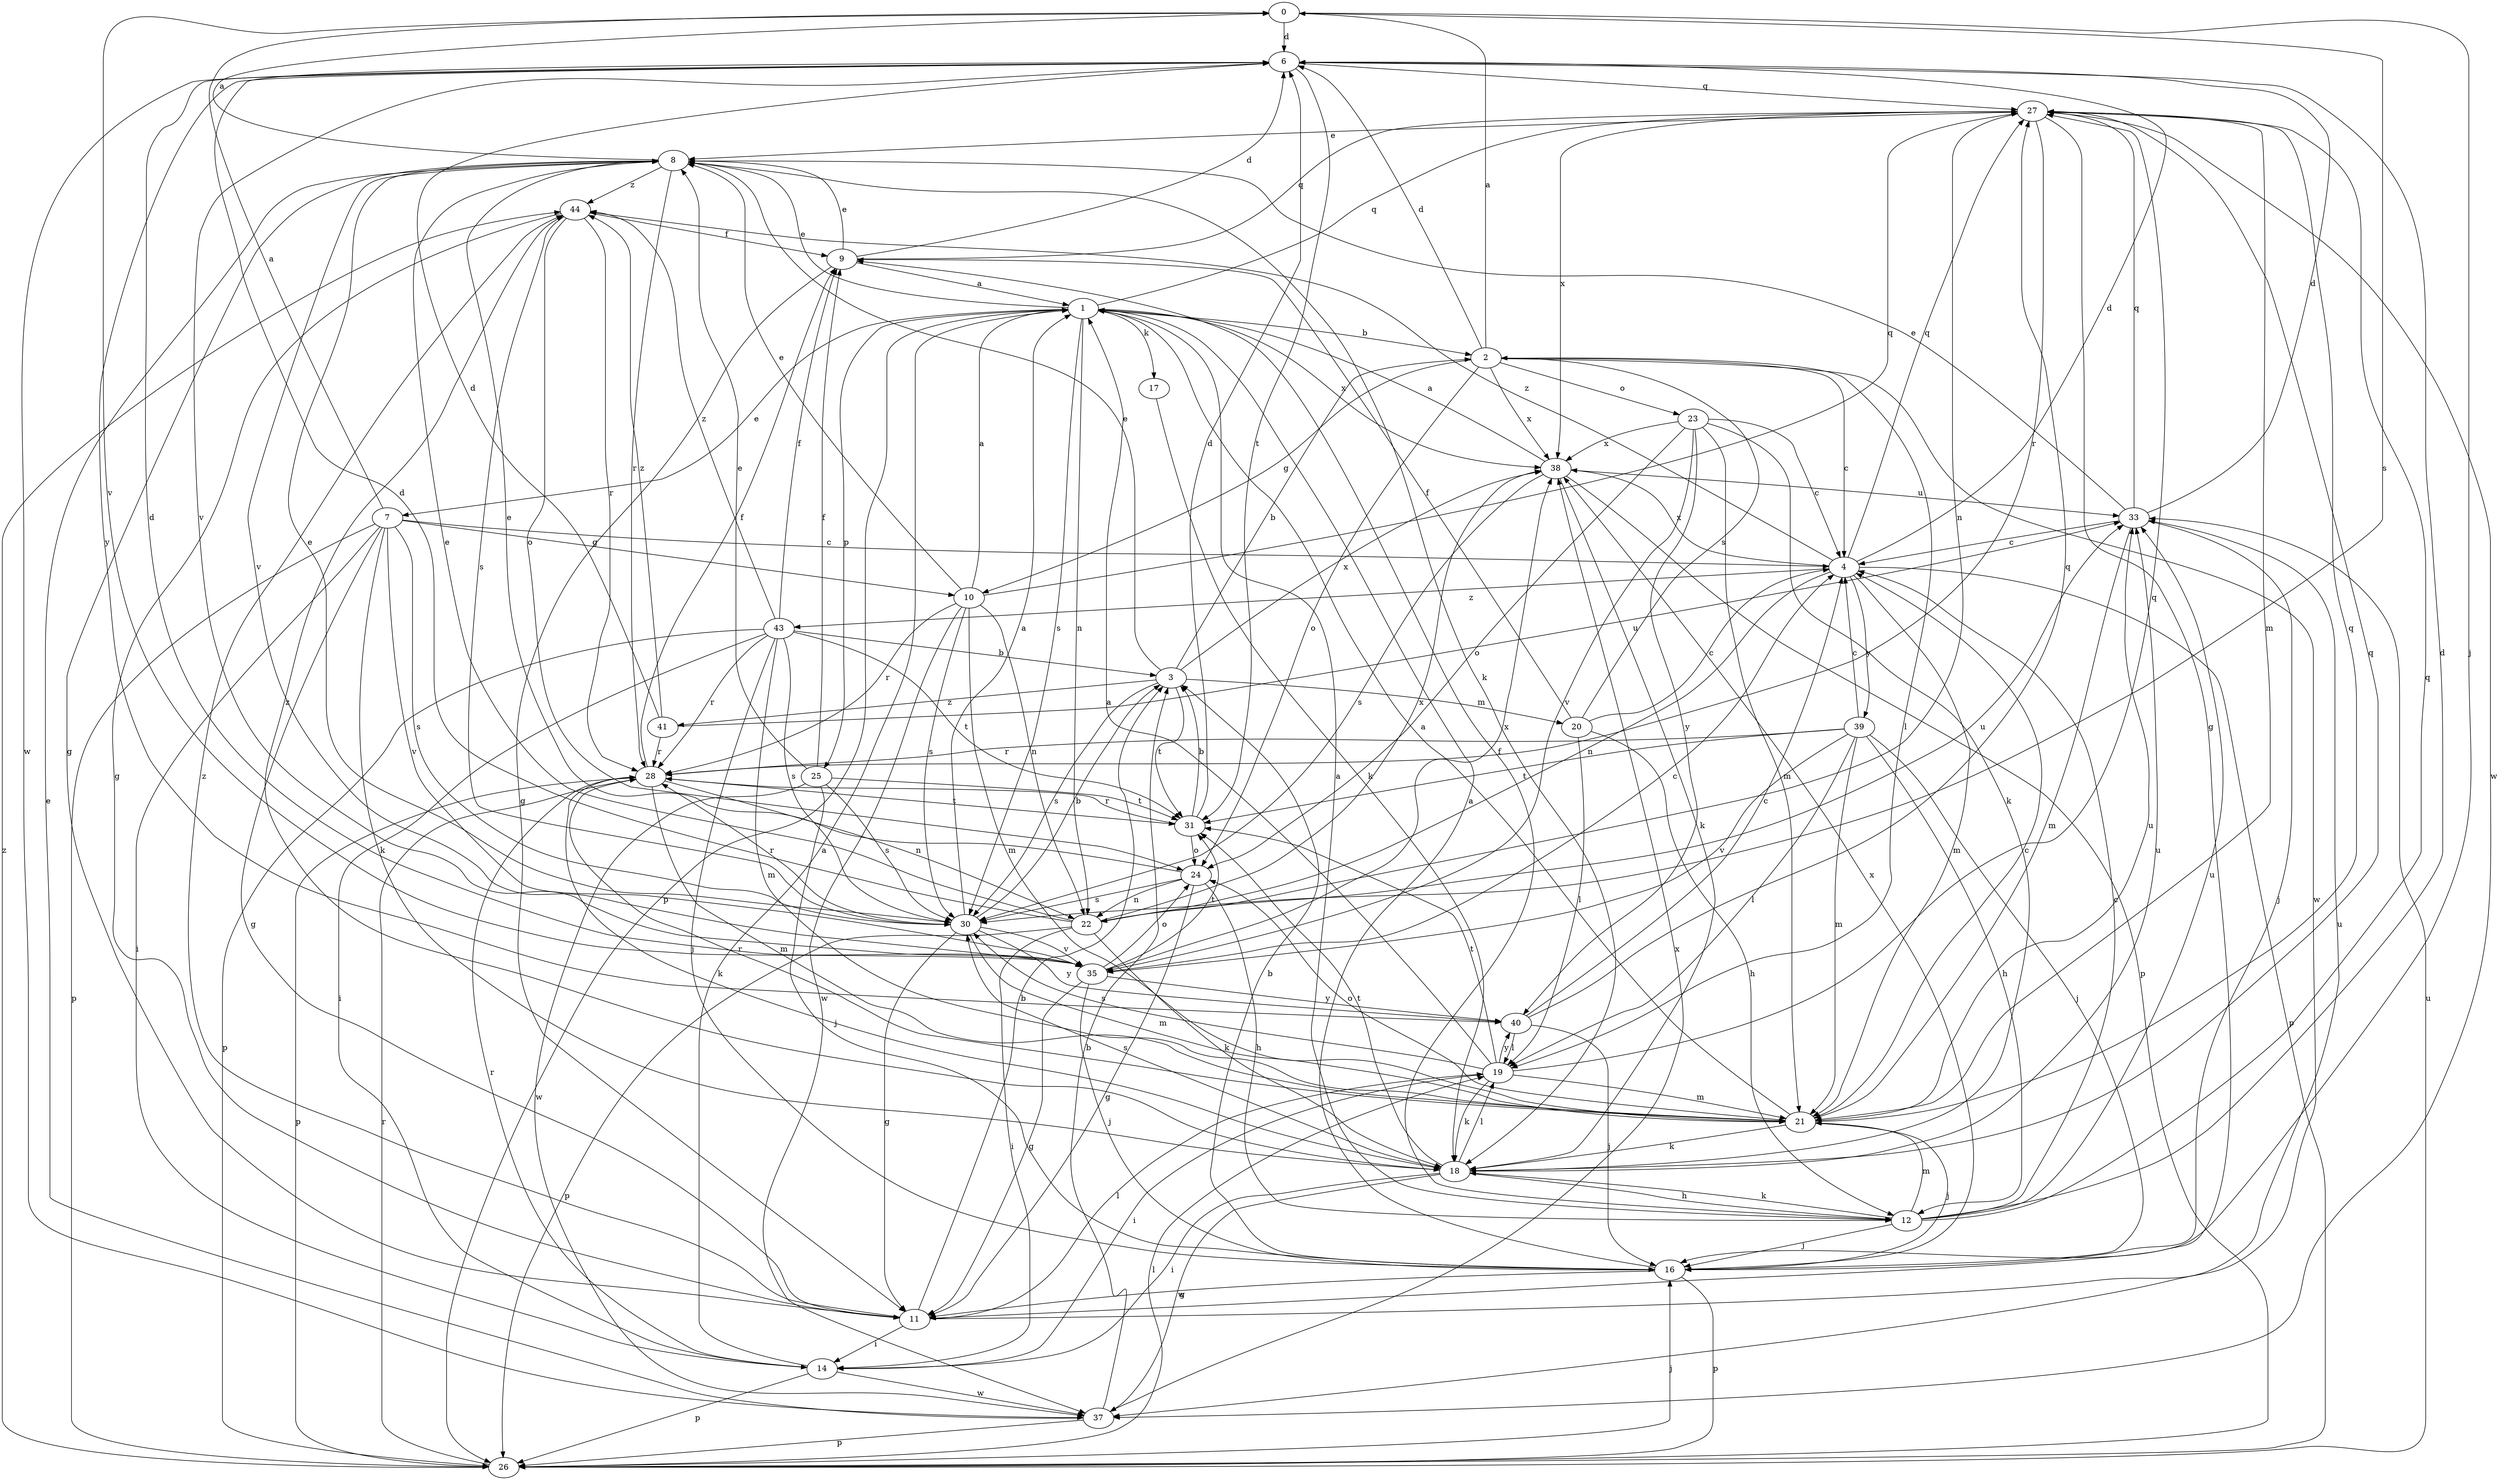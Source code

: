 strict digraph  {
0;
1;
2;
3;
4;
6;
7;
8;
9;
10;
11;
12;
14;
16;
17;
18;
19;
20;
21;
22;
23;
24;
25;
26;
27;
28;
30;
31;
33;
35;
37;
38;
39;
40;
41;
43;
44;
0 -> 6  [label=d];
0 -> 16  [label=j];
0 -> 30  [label=s];
0 -> 35  [label=v];
1 -> 2  [label=b];
1 -> 7  [label=e];
1 -> 8  [label=e];
1 -> 17  [label=k];
1 -> 22  [label=n];
1 -> 25  [label=p];
1 -> 26  [label=p];
1 -> 27  [label=q];
1 -> 30  [label=s];
1 -> 38  [label=x];
2 -> 0  [label=a];
2 -> 4  [label=c];
2 -> 6  [label=d];
2 -> 10  [label=g];
2 -> 19  [label=l];
2 -> 23  [label=o];
2 -> 24  [label=o];
2 -> 37  [label=w];
2 -> 38  [label=x];
3 -> 2  [label=b];
3 -> 8  [label=e];
3 -> 20  [label=m];
3 -> 30  [label=s];
3 -> 31  [label=t];
3 -> 38  [label=x];
3 -> 41  [label=z];
4 -> 6  [label=d];
4 -> 21  [label=m];
4 -> 22  [label=n];
4 -> 26  [label=p];
4 -> 27  [label=q];
4 -> 38  [label=x];
4 -> 39  [label=y];
4 -> 43  [label=z];
4 -> 44  [label=z];
6 -> 27  [label=q];
6 -> 31  [label=t];
6 -> 35  [label=v];
6 -> 37  [label=w];
6 -> 40  [label=y];
7 -> 0  [label=a];
7 -> 4  [label=c];
7 -> 10  [label=g];
7 -> 11  [label=g];
7 -> 14  [label=i];
7 -> 18  [label=k];
7 -> 26  [label=p];
7 -> 30  [label=s];
7 -> 35  [label=v];
8 -> 0  [label=a];
8 -> 11  [label=g];
8 -> 18  [label=k];
8 -> 28  [label=r];
8 -> 35  [label=v];
8 -> 44  [label=z];
9 -> 1  [label=a];
9 -> 6  [label=d];
9 -> 8  [label=e];
9 -> 11  [label=g];
9 -> 27  [label=q];
10 -> 1  [label=a];
10 -> 8  [label=e];
10 -> 21  [label=m];
10 -> 22  [label=n];
10 -> 27  [label=q];
10 -> 28  [label=r];
10 -> 30  [label=s];
10 -> 37  [label=w];
11 -> 3  [label=b];
11 -> 14  [label=i];
11 -> 19  [label=l];
11 -> 33  [label=u];
11 -> 44  [label=z];
12 -> 1  [label=a];
12 -> 4  [label=c];
12 -> 6  [label=d];
12 -> 9  [label=f];
12 -> 16  [label=j];
12 -> 18  [label=k];
12 -> 21  [label=m];
12 -> 27  [label=q];
12 -> 33  [label=u];
14 -> 1  [label=a];
14 -> 26  [label=p];
14 -> 28  [label=r];
14 -> 37  [label=w];
16 -> 1  [label=a];
16 -> 3  [label=b];
16 -> 11  [label=g];
16 -> 26  [label=p];
16 -> 38  [label=x];
17 -> 18  [label=k];
18 -> 12  [label=h];
18 -> 14  [label=i];
18 -> 19  [label=l];
18 -> 27  [label=q];
18 -> 30  [label=s];
18 -> 31  [label=t];
18 -> 33  [label=u];
18 -> 37  [label=w];
18 -> 44  [label=z];
19 -> 1  [label=a];
19 -> 14  [label=i];
19 -> 18  [label=k];
19 -> 21  [label=m];
19 -> 27  [label=q];
19 -> 30  [label=s];
19 -> 31  [label=t];
19 -> 40  [label=y];
20 -> 4  [label=c];
20 -> 9  [label=f];
20 -> 12  [label=h];
20 -> 19  [label=l];
20 -> 2  [label=s];
21 -> 1  [label=a];
21 -> 4  [label=c];
21 -> 16  [label=j];
21 -> 18  [label=k];
21 -> 24  [label=o];
21 -> 27  [label=q];
21 -> 28  [label=r];
21 -> 33  [label=u];
22 -> 6  [label=d];
22 -> 8  [label=e];
22 -> 14  [label=i];
22 -> 18  [label=k];
22 -> 26  [label=p];
22 -> 33  [label=u];
22 -> 38  [label=x];
23 -> 4  [label=c];
23 -> 18  [label=k];
23 -> 21  [label=m];
23 -> 24  [label=o];
23 -> 35  [label=v];
23 -> 38  [label=x];
23 -> 40  [label=y];
24 -> 8  [label=e];
24 -> 11  [label=g];
24 -> 12  [label=h];
24 -> 22  [label=n];
24 -> 30  [label=s];
25 -> 8  [label=e];
25 -> 9  [label=f];
25 -> 16  [label=j];
25 -> 30  [label=s];
25 -> 31  [label=t];
25 -> 37  [label=w];
26 -> 16  [label=j];
26 -> 19  [label=l];
26 -> 28  [label=r];
26 -> 33  [label=u];
26 -> 44  [label=z];
27 -> 8  [label=e];
27 -> 11  [label=g];
27 -> 21  [label=m];
27 -> 22  [label=n];
27 -> 28  [label=r];
27 -> 37  [label=w];
27 -> 38  [label=x];
28 -> 9  [label=f];
28 -> 18  [label=k];
28 -> 21  [label=m];
28 -> 22  [label=n];
28 -> 26  [label=p];
28 -> 31  [label=t];
30 -> 1  [label=a];
30 -> 3  [label=b];
30 -> 8  [label=e];
30 -> 11  [label=g];
30 -> 21  [label=m];
30 -> 28  [label=r];
30 -> 35  [label=v];
30 -> 40  [label=y];
31 -> 3  [label=b];
31 -> 6  [label=d];
31 -> 24  [label=o];
31 -> 28  [label=r];
33 -> 4  [label=c];
33 -> 6  [label=d];
33 -> 8  [label=e];
33 -> 16  [label=j];
33 -> 21  [label=m];
33 -> 27  [label=q];
35 -> 4  [label=c];
35 -> 6  [label=d];
35 -> 11  [label=g];
35 -> 16  [label=j];
35 -> 24  [label=o];
35 -> 31  [label=t];
35 -> 38  [label=x];
35 -> 40  [label=y];
37 -> 3  [label=b];
37 -> 8  [label=e];
37 -> 26  [label=p];
37 -> 38  [label=x];
38 -> 1  [label=a];
38 -> 18  [label=k];
38 -> 26  [label=p];
38 -> 30  [label=s];
38 -> 33  [label=u];
39 -> 4  [label=c];
39 -> 12  [label=h];
39 -> 16  [label=j];
39 -> 19  [label=l];
39 -> 21  [label=m];
39 -> 28  [label=r];
39 -> 31  [label=t];
39 -> 35  [label=v];
40 -> 4  [label=c];
40 -> 16  [label=j];
40 -> 19  [label=l];
40 -> 27  [label=q];
41 -> 6  [label=d];
41 -> 28  [label=r];
41 -> 33  [label=u];
41 -> 44  [label=z];
43 -> 3  [label=b];
43 -> 9  [label=f];
43 -> 14  [label=i];
43 -> 16  [label=j];
43 -> 21  [label=m];
43 -> 26  [label=p];
43 -> 28  [label=r];
43 -> 30  [label=s];
43 -> 31  [label=t];
43 -> 44  [label=z];
44 -> 9  [label=f];
44 -> 11  [label=g];
44 -> 24  [label=o];
44 -> 28  [label=r];
44 -> 30  [label=s];
}

